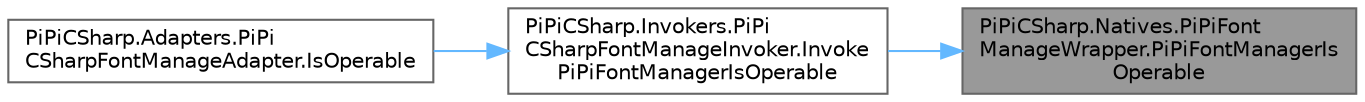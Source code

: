 digraph "PiPiCSharp.Natives.PiPiFontManageWrapper.PiPiFontManagerIsOperable"
{
 // LATEX_PDF_SIZE
  bgcolor="transparent";
  edge [fontname=Helvetica,fontsize=10,labelfontname=Helvetica,labelfontsize=10];
  node [fontname=Helvetica,fontsize=10,shape=box,height=0.2,width=0.4];
  rankdir="RL";
  Node1 [id="Node000001",label="PiPiCSharp.Natives.PiPiFont\lManageWrapper.PiPiFontManagerIs\lOperable",height=0.2,width=0.4,color="gray40", fillcolor="grey60", style="filled", fontcolor="black",tooltip="Invoke c++ PiPiFontManager IsOperable."];
  Node1 -> Node2 [id="edge1_Node000001_Node000002",dir="back",color="steelblue1",style="solid",tooltip=" "];
  Node2 [id="Node000002",label="PiPiCSharp.Invokers.PiPi\lCSharpFontManageInvoker.Invoke\lPiPiFontManagerIsOperable",height=0.2,width=0.4,color="grey40", fillcolor="white", style="filled",URL="$class_pi_pi_c_sharp_1_1_invokers_1_1_pi_pi_c_sharp_font_manage_invoker.html#ade2ac51c6c05652fd7e61cb921306677",tooltip="Invoke PiPiFontManageWrapper PiPiFontManagerIsOperable."];
  Node2 -> Node3 [id="edge2_Node000002_Node000003",dir="back",color="steelblue1",style="solid",tooltip=" "];
  Node3 [id="Node000003",label="PiPiCSharp.Adapters.PiPi\lCSharpFontManageAdapter.IsOperable",height=0.2,width=0.4,color="grey40", fillcolor="white", style="filled",URL="$class_pi_pi_c_sharp_1_1_adapters_1_1_pi_pi_c_sharp_font_manage_adapter.html#a1f228a28a688dcf6b13686556e5702f7",tooltip="Get operable status."];
}
